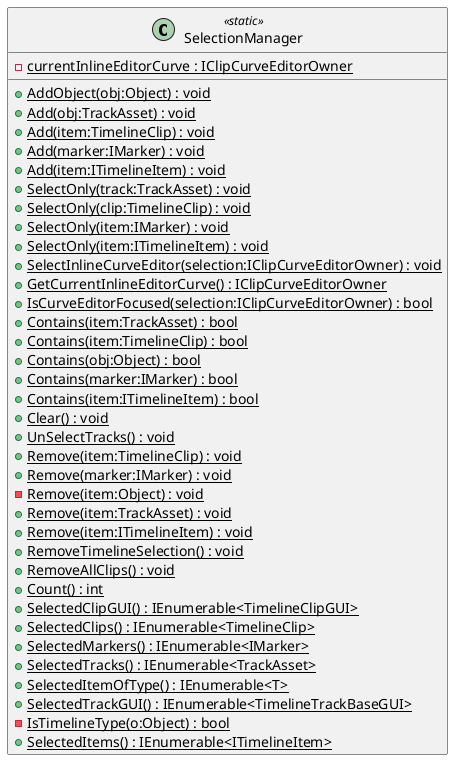 @startuml
class SelectionManager <<static>> {
    {static} - currentInlineEditorCurve : IClipCurveEditorOwner
    + {static} AddObject(obj:Object) : void
    + {static} Add(obj:TrackAsset) : void
    + {static} Add(item:TimelineClip) : void
    + {static} Add(marker:IMarker) : void
    + {static} Add(item:ITimelineItem) : void
    + {static} SelectOnly(track:TrackAsset) : void
    + {static} SelectOnly(clip:TimelineClip) : void
    + {static} SelectOnly(item:IMarker) : void
    + {static} SelectOnly(item:ITimelineItem) : void
    + {static} SelectInlineCurveEditor(selection:IClipCurveEditorOwner) : void
    + {static} GetCurrentInlineEditorCurve() : IClipCurveEditorOwner
    + {static} IsCurveEditorFocused(selection:IClipCurveEditorOwner) : bool
    + {static} Contains(item:TrackAsset) : bool
    + {static} Contains(item:TimelineClip) : bool
    + {static} Contains(obj:Object) : bool
    + {static} Contains(marker:IMarker) : bool
    + {static} Contains(item:ITimelineItem) : bool
    + {static} Clear() : void
    + {static} UnSelectTracks() : void
    + {static} Remove(item:TimelineClip) : void
    + {static} Remove(marker:IMarker) : void
    {static} - Remove(item:Object) : void
    + {static} Remove(item:TrackAsset) : void
    + {static} Remove(item:ITimelineItem) : void
    + {static} RemoveTimelineSelection() : void
    + {static} RemoveAllClips() : void
    + {static} Count() : int
    + {static} SelectedClipGUI() : IEnumerable<TimelineClipGUI>
    + {static} SelectedClips() : IEnumerable<TimelineClip>
    + {static} SelectedMarkers() : IEnumerable<IMarker>
    + {static} SelectedTracks() : IEnumerable<TrackAsset>
    + {static} SelectedItemOfType() : IEnumerable<T>
    + {static} SelectedTrackGUI() : IEnumerable<TimelineTrackBaseGUI>
    {static} - IsTimelineType(o:Object) : bool
    + {static} SelectedItems() : IEnumerable<ITimelineItem>
}
@enduml
